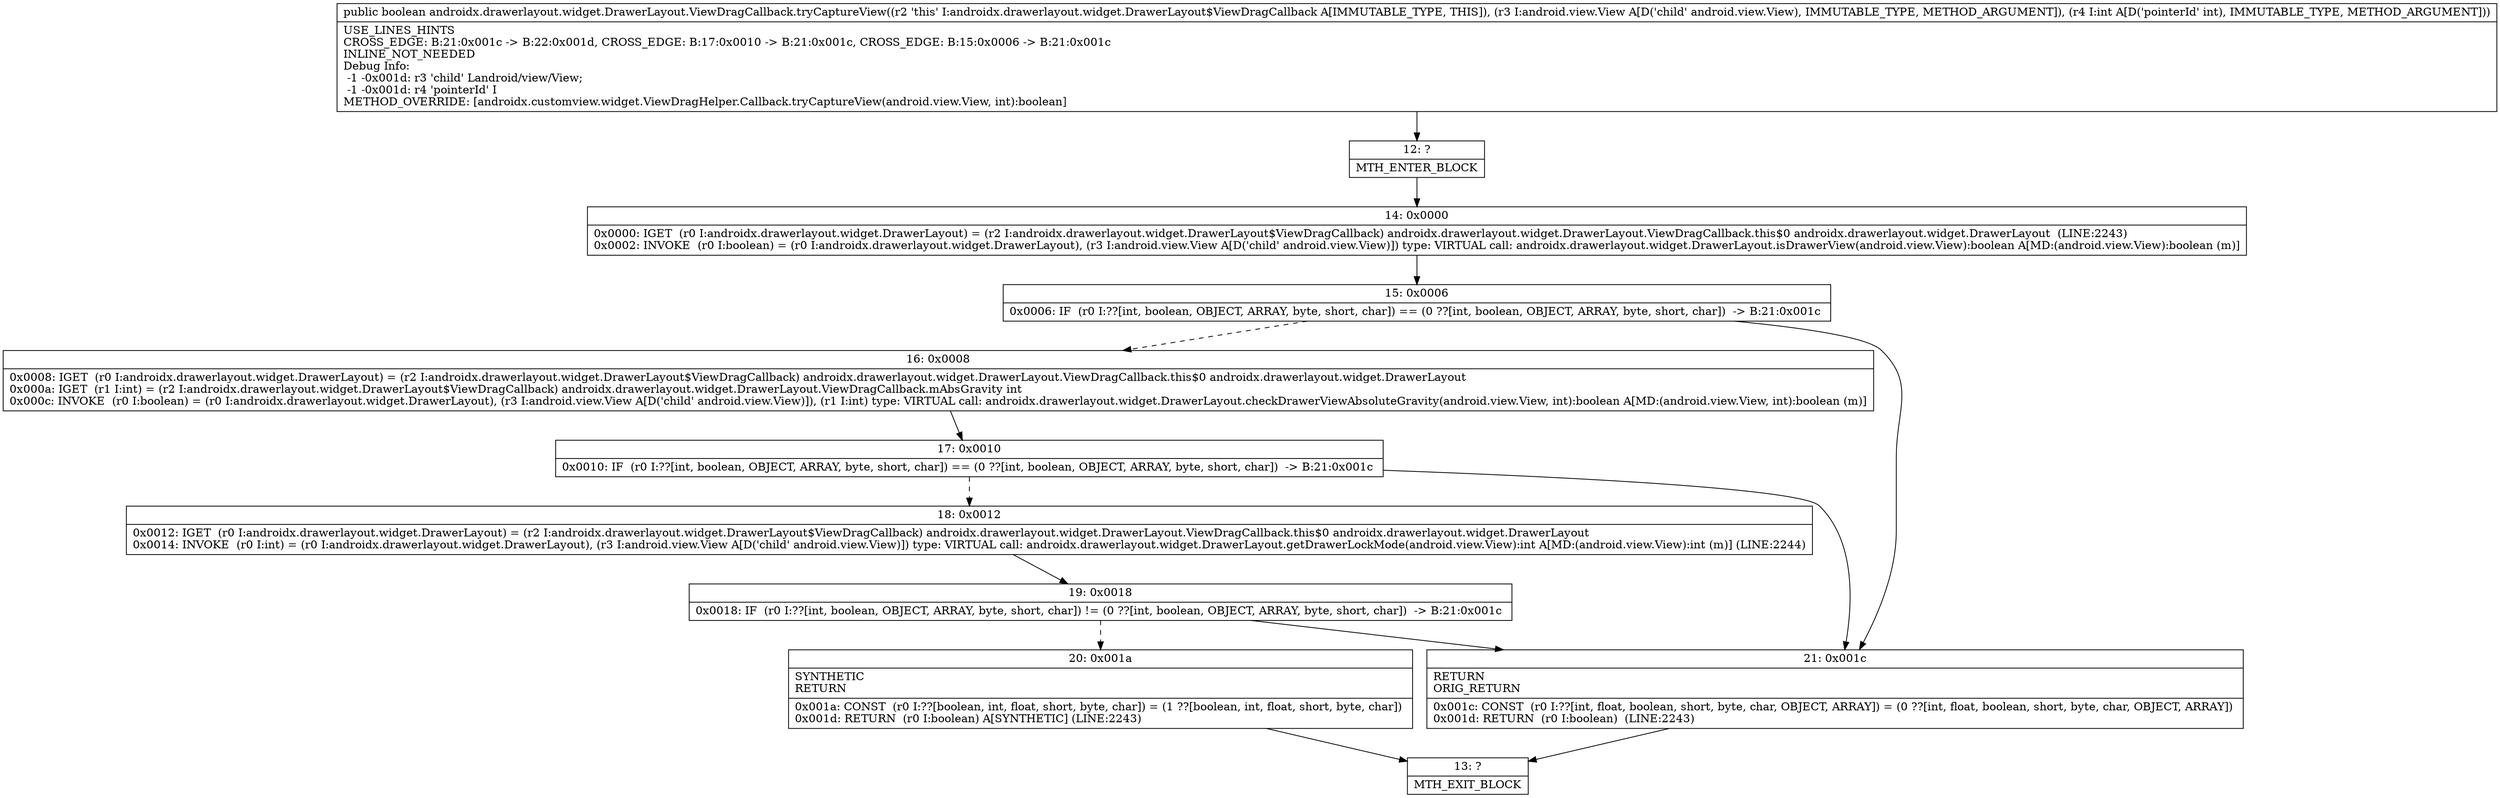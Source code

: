 digraph "CFG forandroidx.drawerlayout.widget.DrawerLayout.ViewDragCallback.tryCaptureView(Landroid\/view\/View;I)Z" {
Node_12 [shape=record,label="{12\:\ ?|MTH_ENTER_BLOCK\l}"];
Node_14 [shape=record,label="{14\:\ 0x0000|0x0000: IGET  (r0 I:androidx.drawerlayout.widget.DrawerLayout) = (r2 I:androidx.drawerlayout.widget.DrawerLayout$ViewDragCallback) androidx.drawerlayout.widget.DrawerLayout.ViewDragCallback.this$0 androidx.drawerlayout.widget.DrawerLayout  (LINE:2243)\l0x0002: INVOKE  (r0 I:boolean) = (r0 I:androidx.drawerlayout.widget.DrawerLayout), (r3 I:android.view.View A[D('child' android.view.View)]) type: VIRTUAL call: androidx.drawerlayout.widget.DrawerLayout.isDrawerView(android.view.View):boolean A[MD:(android.view.View):boolean (m)]\l}"];
Node_15 [shape=record,label="{15\:\ 0x0006|0x0006: IF  (r0 I:??[int, boolean, OBJECT, ARRAY, byte, short, char]) == (0 ??[int, boolean, OBJECT, ARRAY, byte, short, char])  \-\> B:21:0x001c \l}"];
Node_16 [shape=record,label="{16\:\ 0x0008|0x0008: IGET  (r0 I:androidx.drawerlayout.widget.DrawerLayout) = (r2 I:androidx.drawerlayout.widget.DrawerLayout$ViewDragCallback) androidx.drawerlayout.widget.DrawerLayout.ViewDragCallback.this$0 androidx.drawerlayout.widget.DrawerLayout \l0x000a: IGET  (r1 I:int) = (r2 I:androidx.drawerlayout.widget.DrawerLayout$ViewDragCallback) androidx.drawerlayout.widget.DrawerLayout.ViewDragCallback.mAbsGravity int \l0x000c: INVOKE  (r0 I:boolean) = (r0 I:androidx.drawerlayout.widget.DrawerLayout), (r3 I:android.view.View A[D('child' android.view.View)]), (r1 I:int) type: VIRTUAL call: androidx.drawerlayout.widget.DrawerLayout.checkDrawerViewAbsoluteGravity(android.view.View, int):boolean A[MD:(android.view.View, int):boolean (m)]\l}"];
Node_17 [shape=record,label="{17\:\ 0x0010|0x0010: IF  (r0 I:??[int, boolean, OBJECT, ARRAY, byte, short, char]) == (0 ??[int, boolean, OBJECT, ARRAY, byte, short, char])  \-\> B:21:0x001c \l}"];
Node_18 [shape=record,label="{18\:\ 0x0012|0x0012: IGET  (r0 I:androidx.drawerlayout.widget.DrawerLayout) = (r2 I:androidx.drawerlayout.widget.DrawerLayout$ViewDragCallback) androidx.drawerlayout.widget.DrawerLayout.ViewDragCallback.this$0 androidx.drawerlayout.widget.DrawerLayout \l0x0014: INVOKE  (r0 I:int) = (r0 I:androidx.drawerlayout.widget.DrawerLayout), (r3 I:android.view.View A[D('child' android.view.View)]) type: VIRTUAL call: androidx.drawerlayout.widget.DrawerLayout.getDrawerLockMode(android.view.View):int A[MD:(android.view.View):int (m)] (LINE:2244)\l}"];
Node_19 [shape=record,label="{19\:\ 0x0018|0x0018: IF  (r0 I:??[int, boolean, OBJECT, ARRAY, byte, short, char]) != (0 ??[int, boolean, OBJECT, ARRAY, byte, short, char])  \-\> B:21:0x001c \l}"];
Node_20 [shape=record,label="{20\:\ 0x001a|SYNTHETIC\lRETURN\l|0x001a: CONST  (r0 I:??[boolean, int, float, short, byte, char]) = (1 ??[boolean, int, float, short, byte, char]) \l0x001d: RETURN  (r0 I:boolean) A[SYNTHETIC] (LINE:2243)\l}"];
Node_13 [shape=record,label="{13\:\ ?|MTH_EXIT_BLOCK\l}"];
Node_21 [shape=record,label="{21\:\ 0x001c|RETURN\lORIG_RETURN\l|0x001c: CONST  (r0 I:??[int, float, boolean, short, byte, char, OBJECT, ARRAY]) = (0 ??[int, float, boolean, short, byte, char, OBJECT, ARRAY]) \l0x001d: RETURN  (r0 I:boolean)  (LINE:2243)\l}"];
MethodNode[shape=record,label="{public boolean androidx.drawerlayout.widget.DrawerLayout.ViewDragCallback.tryCaptureView((r2 'this' I:androidx.drawerlayout.widget.DrawerLayout$ViewDragCallback A[IMMUTABLE_TYPE, THIS]), (r3 I:android.view.View A[D('child' android.view.View), IMMUTABLE_TYPE, METHOD_ARGUMENT]), (r4 I:int A[D('pointerId' int), IMMUTABLE_TYPE, METHOD_ARGUMENT]))  | USE_LINES_HINTS\lCROSS_EDGE: B:21:0x001c \-\> B:22:0x001d, CROSS_EDGE: B:17:0x0010 \-\> B:21:0x001c, CROSS_EDGE: B:15:0x0006 \-\> B:21:0x001c\lINLINE_NOT_NEEDED\lDebug Info:\l  \-1 \-0x001d: r3 'child' Landroid\/view\/View;\l  \-1 \-0x001d: r4 'pointerId' I\lMETHOD_OVERRIDE: [androidx.customview.widget.ViewDragHelper.Callback.tryCaptureView(android.view.View, int):boolean]\l}"];
MethodNode -> Node_12;Node_12 -> Node_14;
Node_14 -> Node_15;
Node_15 -> Node_16[style=dashed];
Node_15 -> Node_21;
Node_16 -> Node_17;
Node_17 -> Node_18[style=dashed];
Node_17 -> Node_21;
Node_18 -> Node_19;
Node_19 -> Node_20[style=dashed];
Node_19 -> Node_21;
Node_20 -> Node_13;
Node_21 -> Node_13;
}

